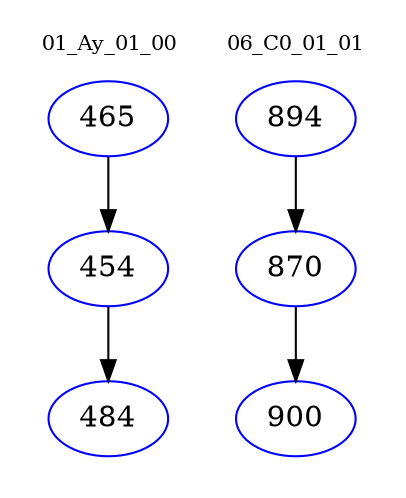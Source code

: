 digraph{
subgraph cluster_0 {
color = white
label = "01_Ay_01_00";
fontsize=10;
T0_465 [label="465", color="blue"]
T0_465 -> T0_454 [color="black"]
T0_454 [label="454", color="blue"]
T0_454 -> T0_484 [color="black"]
T0_484 [label="484", color="blue"]
}
subgraph cluster_1 {
color = white
label = "06_C0_01_01";
fontsize=10;
T1_894 [label="894", color="blue"]
T1_894 -> T1_870 [color="black"]
T1_870 [label="870", color="blue"]
T1_870 -> T1_900 [color="black"]
T1_900 [label="900", color="blue"]
}
}
